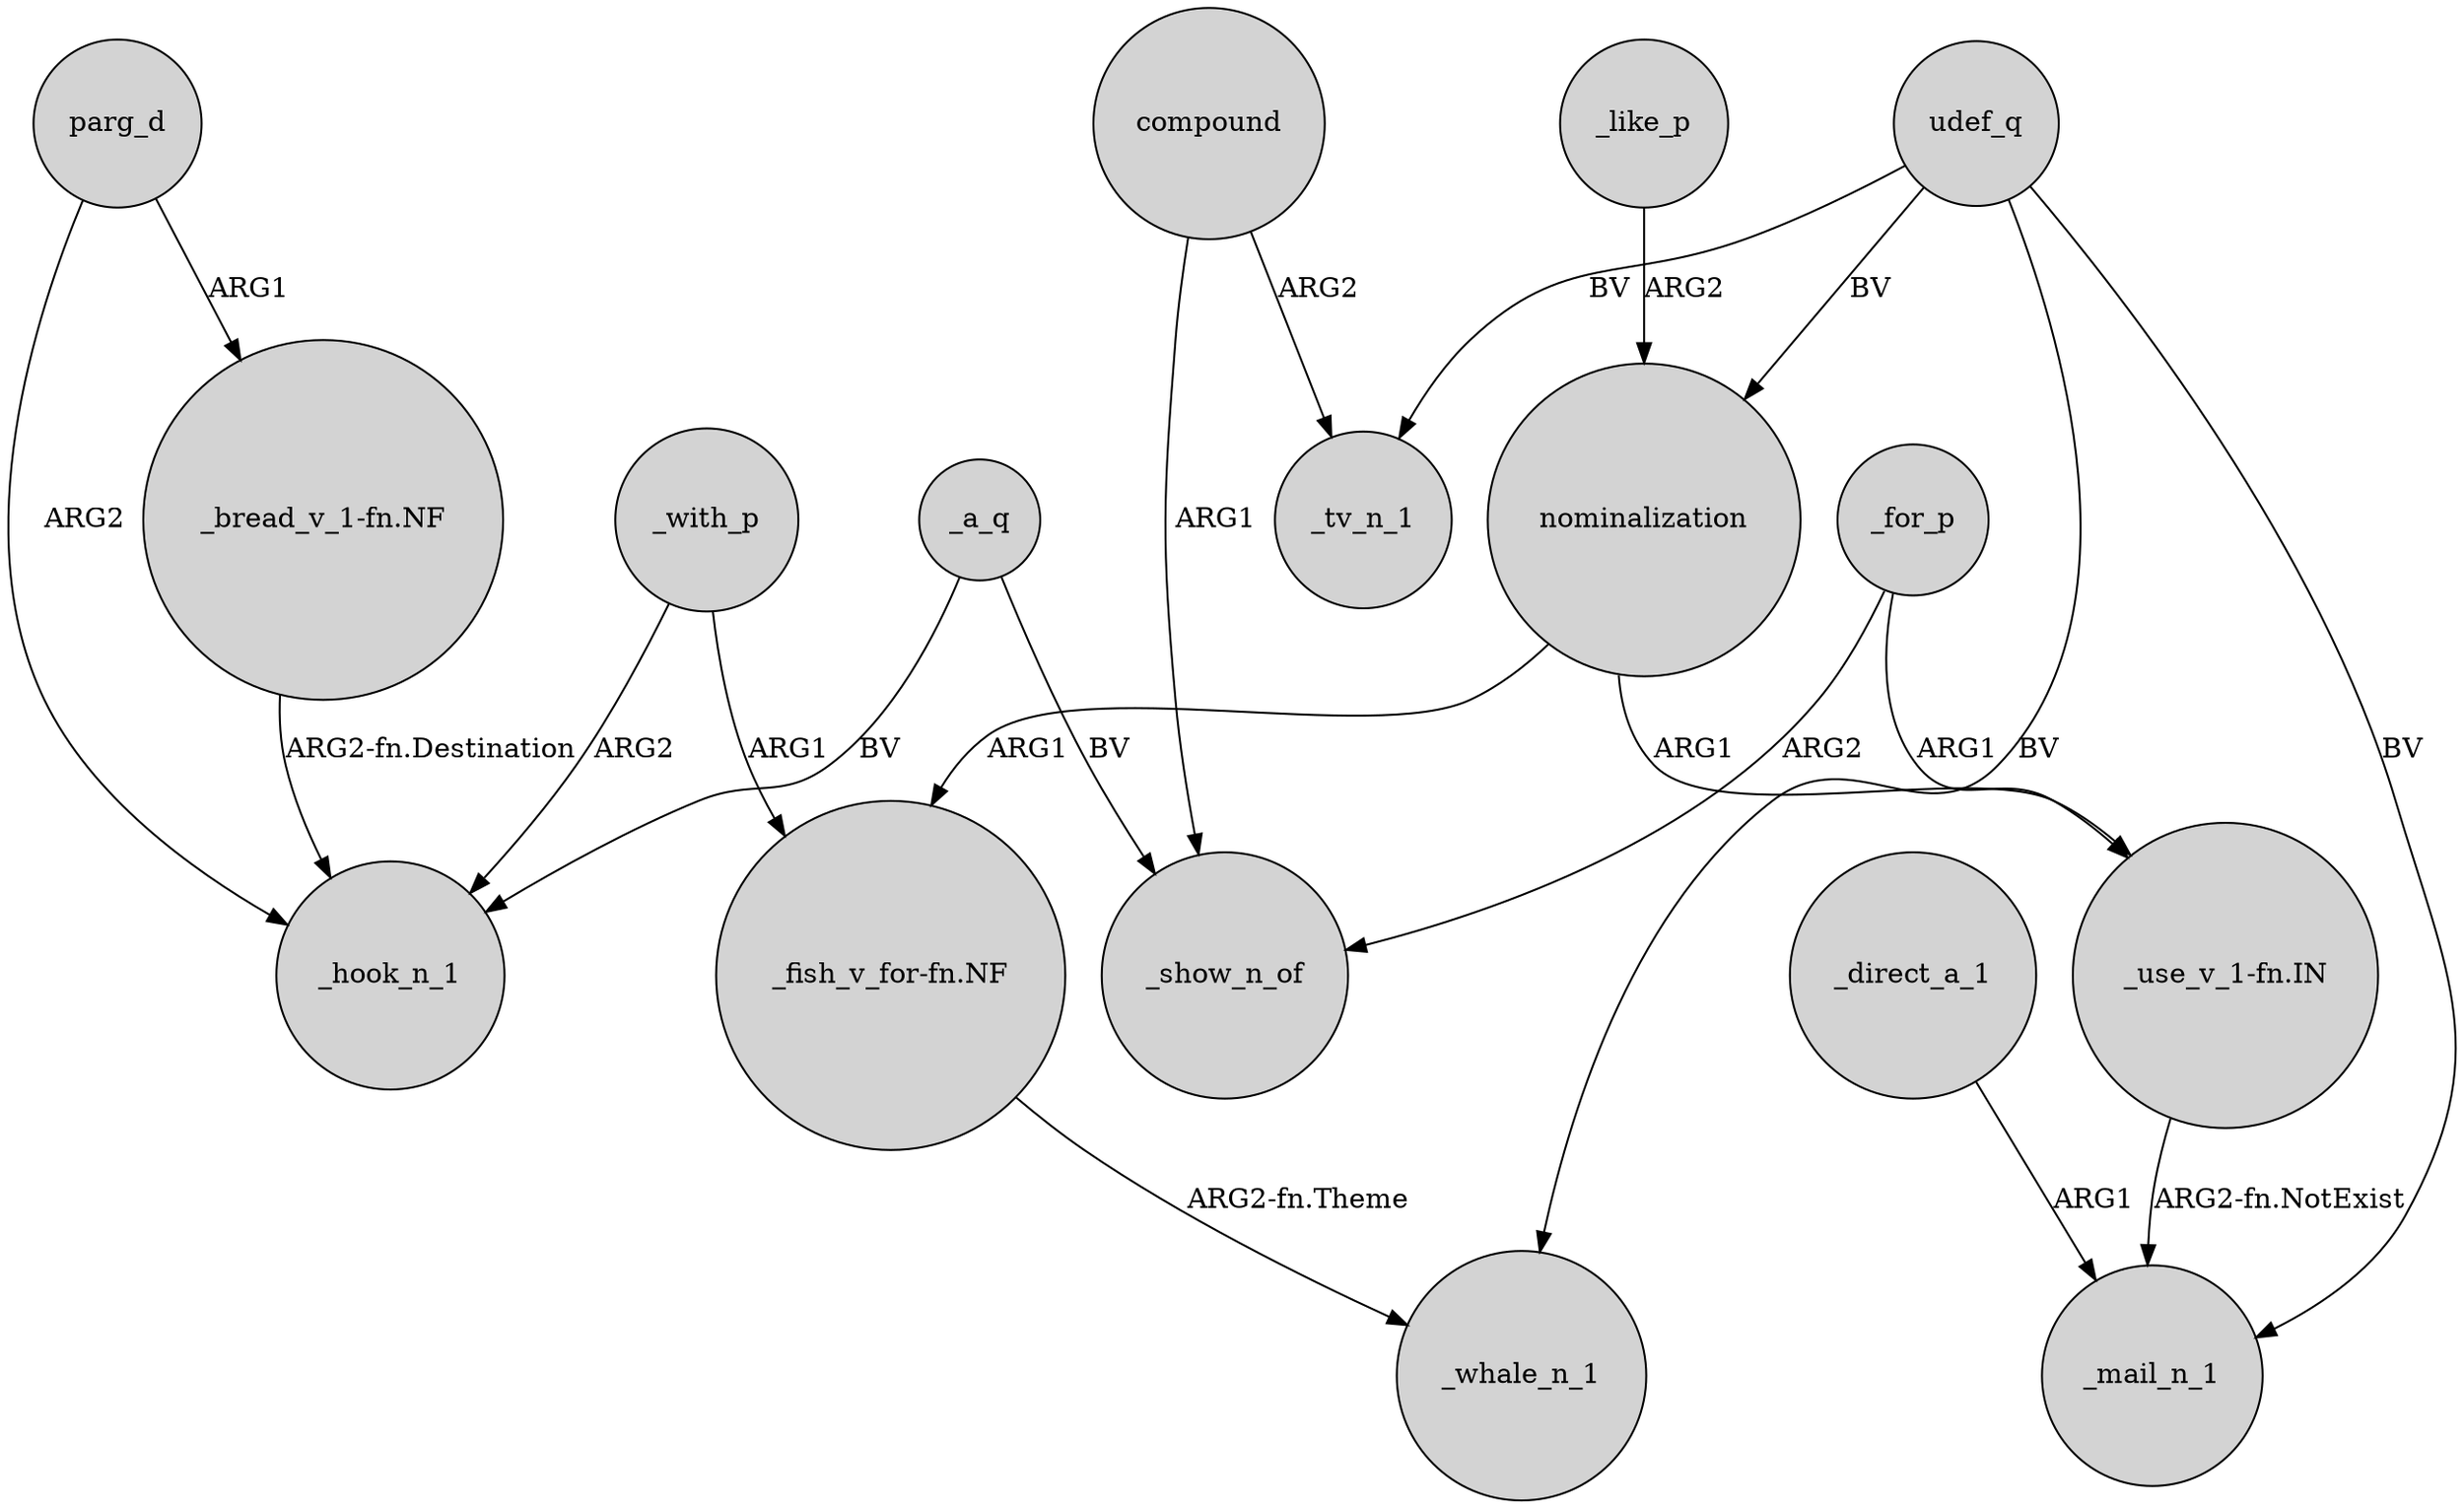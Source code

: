 digraph {
	node [shape=circle style=filled]
	_a_q -> _hook_n_1 [label=BV]
	"_use_v_1-fn.IN" -> _mail_n_1 [label="ARG2-fn.NotExist"]
	"_bread_v_1-fn.NF" -> _hook_n_1 [label="ARG2-fn.Destination"]
	nominalization -> "_fish_v_for-fn.NF" [label=ARG1]
	compound -> _tv_n_1 [label=ARG2]
	udef_q -> _tv_n_1 [label=BV]
	_with_p -> "_fish_v_for-fn.NF" [label=ARG1]
	_direct_a_1 -> _mail_n_1 [label=ARG1]
	_a_q -> _show_n_of [label=BV]
	_for_p -> _show_n_of [label=ARG2]
	compound -> _show_n_of [label=ARG1]
	udef_q -> _mail_n_1 [label=BV]
	_with_p -> _hook_n_1 [label=ARG2]
	parg_d -> _hook_n_1 [label=ARG2]
	udef_q -> nominalization [label=BV]
	parg_d -> "_bread_v_1-fn.NF" [label=ARG1]
	_like_p -> nominalization [label=ARG2]
	_for_p -> "_use_v_1-fn.IN" [label=ARG1]
	"_fish_v_for-fn.NF" -> _whale_n_1 [label="ARG2-fn.Theme"]
	nominalization -> "_use_v_1-fn.IN" [label=ARG1]
	udef_q -> _whale_n_1 [label=BV]
}
